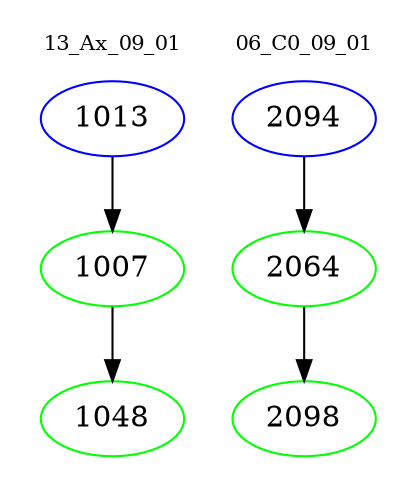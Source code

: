digraph{
subgraph cluster_0 {
color = white
label = "13_Ax_09_01";
fontsize=10;
T0_1013 [label="1013", color="blue"]
T0_1013 -> T0_1007 [color="black"]
T0_1007 [label="1007", color="green"]
T0_1007 -> T0_1048 [color="black"]
T0_1048 [label="1048", color="green"]
}
subgraph cluster_1 {
color = white
label = "06_C0_09_01";
fontsize=10;
T1_2094 [label="2094", color="blue"]
T1_2094 -> T1_2064 [color="black"]
T1_2064 [label="2064", color="green"]
T1_2064 -> T1_2098 [color="black"]
T1_2098 [label="2098", color="green"]
}
}
